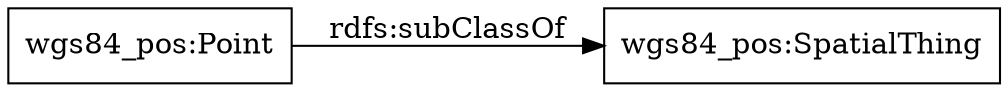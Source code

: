 digraph ar2dtool_diagram { 
rankdir=LR;
size="1000"
node [shape = rectangle, color="black"]; "wgs84_pos:SpatialThing" "wgs84_pos:Point" ; /*classes style*/
	"wgs84_pos:Point" -> "wgs84_pos:SpatialThing" [ label = "rdfs:subClassOf" ];

}
